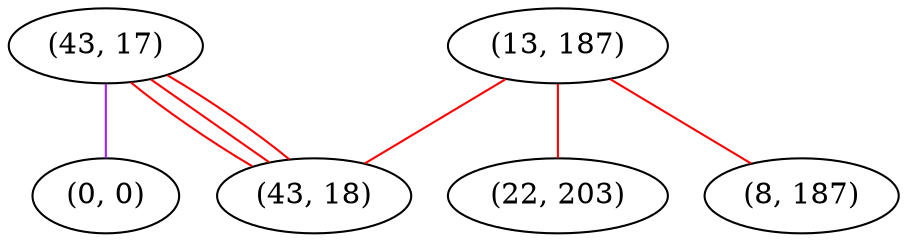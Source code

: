 graph "" {
"(43, 17)";
"(13, 187)";
"(0, 0)";
"(22, 203)";
"(8, 187)";
"(43, 18)";
"(43, 17)" -- "(43, 18)"  [color=red, key=0, weight=1];
"(43, 17)" -- "(43, 18)"  [color=red, key=1, weight=1];
"(43, 17)" -- "(43, 18)"  [color=red, key=2, weight=1];
"(43, 17)" -- "(0, 0)"  [color=purple, key=0, weight=4];
"(13, 187)" -- "(22, 203)"  [color=red, key=0, weight=1];
"(13, 187)" -- "(8, 187)"  [color=red, key=0, weight=1];
"(13, 187)" -- "(43, 18)"  [color=red, key=0, weight=1];
}
